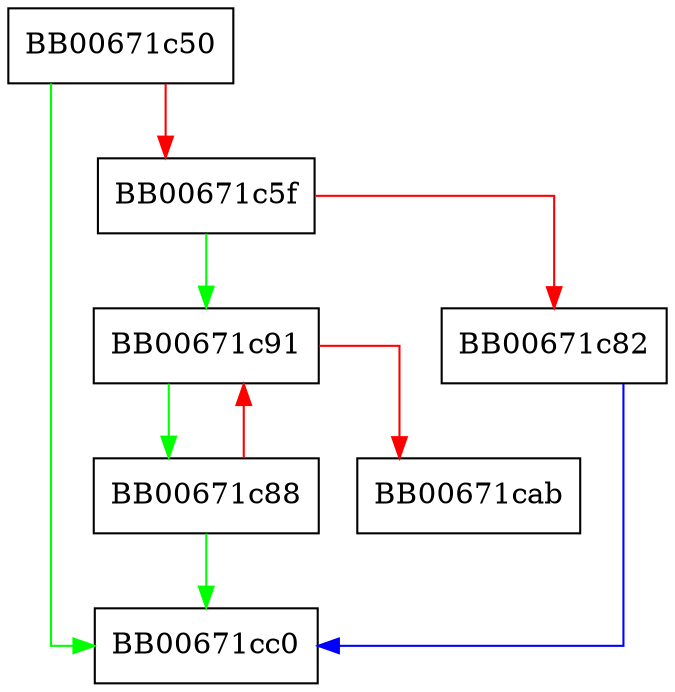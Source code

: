 digraph X509at_get_attr_by_OBJ {
  node [shape="box"];
  graph [splines=ortho];
  BB00671c50 -> BB00671cc0 [color="green"];
  BB00671c50 -> BB00671c5f [color="red"];
  BB00671c5f -> BB00671c91 [color="green"];
  BB00671c5f -> BB00671c82 [color="red"];
  BB00671c82 -> BB00671cc0 [color="blue"];
  BB00671c88 -> BB00671cc0 [color="green"];
  BB00671c88 -> BB00671c91 [color="red"];
  BB00671c91 -> BB00671c88 [color="green"];
  BB00671c91 -> BB00671cab [color="red"];
}